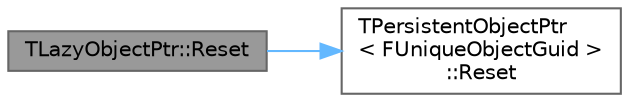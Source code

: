 digraph "TLazyObjectPtr::Reset"
{
 // INTERACTIVE_SVG=YES
 // LATEX_PDF_SIZE
  bgcolor="transparent";
  edge [fontname=Helvetica,fontsize=10,labelfontname=Helvetica,labelfontsize=10];
  node [fontname=Helvetica,fontsize=10,shape=box,height=0.2,width=0.4];
  rankdir="LR";
  Node1 [id="Node000001",label="TLazyObjectPtr::Reset",height=0.2,width=0.4,color="gray40", fillcolor="grey60", style="filled", fontcolor="black",tooltip="Reset the lazy pointer back to the null state."];
  Node1 -> Node2 [id="edge1_Node000001_Node000002",color="steelblue1",style="solid",tooltip=" "];
  Node2 [id="Node000002",label="TPersistentObjectPtr\l\< FUniqueObjectGuid \>\l::Reset",height=0.2,width=0.4,color="grey40", fillcolor="white", style="filled",URL="$d5/dce/structTPersistentObjectPtr.html#abd3a6f9452f3eae08a5bf88d75540a0e",tooltip=" "];
}
